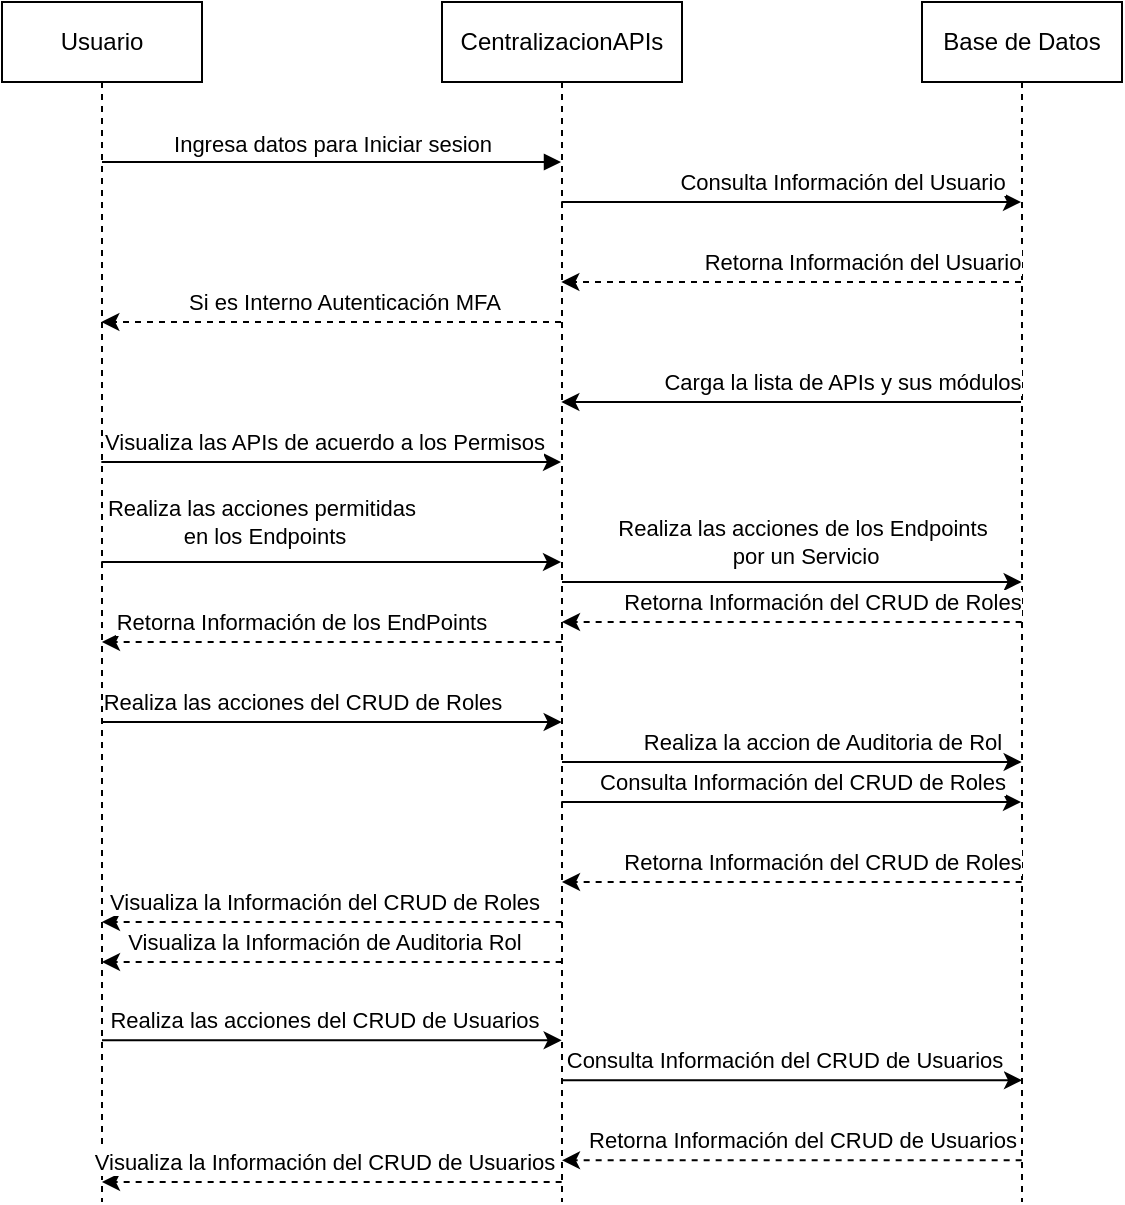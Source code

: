 <mxfile version="26.0.15">
  <diagram name="Page-1" id="2YBvvXClWsGukQMizWep">
    <mxGraphModel dx="1195" dy="615" grid="1" gridSize="10" guides="1" tooltips="1" connect="1" arrows="1" fold="1" page="1" pageScale="1" pageWidth="850" pageHeight="1100" math="0" shadow="0">
      <root>
        <mxCell id="0" />
        <mxCell id="1" parent="0" />
        <mxCell id="aM9ryv3xv72pqoxQDRHE-1" value="Usuario" style="shape=umlLifeline;perimeter=lifelinePerimeter;whiteSpace=wrap;html=1;container=0;dropTarget=0;collapsible=0;recursiveResize=0;outlineConnect=0;portConstraint=eastwest;newEdgeStyle={&quot;edgeStyle&quot;:&quot;elbowEdgeStyle&quot;,&quot;elbow&quot;:&quot;vertical&quot;,&quot;curved&quot;:0,&quot;rounded&quot;:0};" parent="1" vertex="1">
          <mxGeometry x="60" y="40" width="100" height="600" as="geometry" />
        </mxCell>
        <mxCell id="aM9ryv3xv72pqoxQDRHE-5" value="CentralizacionAPIs" style="shape=umlLifeline;perimeter=lifelinePerimeter;whiteSpace=wrap;html=1;container=0;dropTarget=0;collapsible=0;recursiveResize=0;outlineConnect=0;portConstraint=eastwest;newEdgeStyle={&quot;edgeStyle&quot;:&quot;elbowEdgeStyle&quot;,&quot;elbow&quot;:&quot;vertical&quot;,&quot;curved&quot;:0,&quot;rounded&quot;:0};" parent="1" vertex="1">
          <mxGeometry x="280" y="40" width="120" height="600" as="geometry" />
        </mxCell>
        <mxCell id="aM9ryv3xv72pqoxQDRHE-7" value="Ingresa datos para Iniciar sesion" style="html=1;verticalAlign=bottom;endArrow=block;edgeStyle=elbowEdgeStyle;elbow=vertical;curved=0;rounded=0;" parent="1" source="aM9ryv3xv72pqoxQDRHE-1" target="aM9ryv3xv72pqoxQDRHE-5" edge="1">
          <mxGeometry relative="1" as="geometry">
            <mxPoint x="195" y="130" as="sourcePoint" />
            <Array as="points">
              <mxPoint x="180" y="120" />
            </Array>
            <mxPoint as="offset" />
          </mxGeometry>
        </mxCell>
        <mxCell id="1-ScxrHDfQaOla46Kc_9-1" value="Base de Datos" style="shape=umlLifeline;perimeter=lifelinePerimeter;whiteSpace=wrap;html=1;container=0;dropTarget=0;collapsible=0;recursiveResize=0;outlineConnect=0;portConstraint=eastwest;newEdgeStyle={&quot;edgeStyle&quot;:&quot;elbowEdgeStyle&quot;,&quot;elbow&quot;:&quot;vertical&quot;,&quot;curved&quot;:0,&quot;rounded&quot;:0};" parent="1" vertex="1">
          <mxGeometry x="520" y="40" width="100" height="600" as="geometry" />
        </mxCell>
        <mxCell id="1-ScxrHDfQaOla46Kc_9-4" value="" style="endArrow=classic;html=1;rounded=0;" parent="1" edge="1">
          <mxGeometry width="50" height="50" relative="1" as="geometry">
            <mxPoint x="339.667" y="140" as="sourcePoint" />
            <mxPoint x="569.5" y="140" as="targetPoint" />
            <Array as="points">
              <mxPoint x="450" y="140" />
            </Array>
          </mxGeometry>
        </mxCell>
        <mxCell id="1-ScxrHDfQaOla46Kc_9-6" value="Consulta Información del Usuario" style="edgeLabel;html=1;align=center;verticalAlign=middle;resizable=0;points=[];" parent="1-ScxrHDfQaOla46Kc_9-4" vertex="1" connectable="0">
          <mxGeometry x="0.047" y="3" relative="1" as="geometry">
            <mxPoint x="20" y="-7" as="offset" />
          </mxGeometry>
        </mxCell>
        <mxCell id="1-ScxrHDfQaOla46Kc_9-7" value="" style="endArrow=classic;html=1;rounded=0;dashed=1;" parent="1" edge="1">
          <mxGeometry width="50" height="50" relative="1" as="geometry">
            <mxPoint x="569.5" y="180" as="sourcePoint" />
            <mxPoint x="339.667" y="180" as="targetPoint" />
            <Array as="points">
              <mxPoint x="450" y="180" />
            </Array>
          </mxGeometry>
        </mxCell>
        <mxCell id="1-ScxrHDfQaOla46Kc_9-8" value="Retorna Información del Usuario" style="edgeLabel;html=1;align=center;verticalAlign=middle;resizable=0;points=[];" parent="1-ScxrHDfQaOla46Kc_9-7" vertex="1" connectable="0">
          <mxGeometry x="0.236" y="1" relative="1" as="geometry">
            <mxPoint x="62" y="-11" as="offset" />
          </mxGeometry>
        </mxCell>
        <mxCell id="1-ScxrHDfQaOla46Kc_9-9" value="" style="endArrow=classic;html=1;rounded=0;dashed=1;" parent="1" edge="1">
          <mxGeometry width="50" height="50" relative="1" as="geometry">
            <mxPoint x="339.5" y="200" as="sourcePoint" />
            <mxPoint x="109.667" y="200" as="targetPoint" />
            <Array as="points">
              <mxPoint x="220" y="200" />
            </Array>
          </mxGeometry>
        </mxCell>
        <mxCell id="1-ScxrHDfQaOla46Kc_9-11" value="Si es Interno Autenticación MFA" style="edgeLabel;html=1;align=center;verticalAlign=middle;resizable=0;points=[];" parent="1-ScxrHDfQaOla46Kc_9-9" vertex="1" connectable="0">
          <mxGeometry x="-0.054" y="-1" relative="1" as="geometry">
            <mxPoint y="-9" as="offset" />
          </mxGeometry>
        </mxCell>
        <mxCell id="1-ScxrHDfQaOla46Kc_9-15" value="" style="endArrow=classic;html=1;rounded=0;" parent="1" edge="1">
          <mxGeometry width="50" height="50" relative="1" as="geometry">
            <mxPoint x="569.5" y="240" as="sourcePoint" />
            <mxPoint x="339.667" y="240" as="targetPoint" />
          </mxGeometry>
        </mxCell>
        <mxCell id="1-ScxrHDfQaOla46Kc_9-16" value="Carga la lista de APIs y&amp;nbsp;&lt;span style=&quot;background-color: light-dark(#ffffff, var(--ge-dark-color, #121212)); color: light-dark(rgb(0, 0, 0), rgb(255, 255, 255));&quot;&gt;sus módulos&lt;/span&gt;" style="edgeLabel;html=1;align=center;verticalAlign=middle;resizable=0;points=[];" parent="1-ScxrHDfQaOla46Kc_9-15" vertex="1" connectable="0">
          <mxGeometry x="0.17" y="-3" relative="1" as="geometry">
            <mxPoint x="45" y="-7" as="offset" />
          </mxGeometry>
        </mxCell>
        <mxCell id="1-ScxrHDfQaOla46Kc_9-17" value="" style="endArrow=classic;html=1;rounded=0;" parent="1" edge="1">
          <mxGeometry width="50" height="50" relative="1" as="geometry">
            <mxPoint x="109.667" y="270" as="sourcePoint" />
            <mxPoint x="339.5" y="270" as="targetPoint" />
          </mxGeometry>
        </mxCell>
        <mxCell id="1-ScxrHDfQaOla46Kc_9-18" value="Visualiza las APIs de acuerdo a los Permisos" style="edgeLabel;html=1;align=center;verticalAlign=middle;resizable=0;points=[];" parent="1-ScxrHDfQaOla46Kc_9-17" vertex="1" connectable="0">
          <mxGeometry x="-0.033" y="2" relative="1" as="geometry">
            <mxPoint y="-8" as="offset" />
          </mxGeometry>
        </mxCell>
        <mxCell id="1-ScxrHDfQaOla46Kc_9-19" value="" style="endArrow=classic;html=1;rounded=0;" parent="1" edge="1">
          <mxGeometry width="50" height="50" relative="1" as="geometry">
            <mxPoint x="109.667" y="320" as="sourcePoint" />
            <mxPoint x="339.5" y="320" as="targetPoint" />
          </mxGeometry>
        </mxCell>
        <mxCell id="1-ScxrHDfQaOla46Kc_9-20" value="Realiza las acciones permitidas&amp;nbsp;&lt;div&gt;en los Endpoints&lt;/div&gt;" style="edgeLabel;html=1;align=center;verticalAlign=middle;resizable=0;points=[];" parent="1-ScxrHDfQaOla46Kc_9-19" vertex="1" connectable="0">
          <mxGeometry x="-0.033" y="2" relative="1" as="geometry">
            <mxPoint x="-30" y="-18" as="offset" />
          </mxGeometry>
        </mxCell>
        <mxCell id="1-ScxrHDfQaOla46Kc_9-22" value="" style="endArrow=classic;html=1;rounded=0;" parent="1" edge="1">
          <mxGeometry width="50" height="50" relative="1" as="geometry">
            <mxPoint x="109.997" y="400" as="sourcePoint" />
            <mxPoint x="339.83" y="400" as="targetPoint" />
          </mxGeometry>
        </mxCell>
        <mxCell id="1-ScxrHDfQaOla46Kc_9-23" value="Realiza las acciones del CRUD de Roles" style="edgeLabel;html=1;align=center;verticalAlign=middle;resizable=0;points=[];" parent="1-ScxrHDfQaOla46Kc_9-22" vertex="1" connectable="0">
          <mxGeometry x="-0.033" y="2" relative="1" as="geometry">
            <mxPoint x="-11" y="-8" as="offset" />
          </mxGeometry>
        </mxCell>
        <mxCell id="1-ScxrHDfQaOla46Kc_9-24" value="" style="endArrow=classic;html=1;rounded=0;" parent="1" edge="1">
          <mxGeometry width="50" height="50" relative="1" as="geometry">
            <mxPoint x="339.667" y="440" as="sourcePoint" />
            <mxPoint x="569.5" y="440" as="targetPoint" />
            <Array as="points">
              <mxPoint x="450.33" y="440" />
            </Array>
          </mxGeometry>
        </mxCell>
        <mxCell id="1-ScxrHDfQaOla46Kc_9-25" value="Consulta Información del CRUD de Roles" style="edgeLabel;html=1;align=center;verticalAlign=middle;resizable=0;points=[];" parent="1-ScxrHDfQaOla46Kc_9-24" vertex="1" connectable="0">
          <mxGeometry x="0.047" y="3" relative="1" as="geometry">
            <mxPoint y="-7" as="offset" />
          </mxGeometry>
        </mxCell>
        <mxCell id="1-ScxrHDfQaOla46Kc_9-26" value="" style="endArrow=classic;html=1;rounded=0;dashed=1;" parent="1" edge="1">
          <mxGeometry width="50" height="50" relative="1" as="geometry">
            <mxPoint x="569.83" y="480" as="sourcePoint" />
            <mxPoint x="339.997" y="480" as="targetPoint" />
            <Array as="points">
              <mxPoint x="450.33" y="480" />
            </Array>
          </mxGeometry>
        </mxCell>
        <mxCell id="1-ScxrHDfQaOla46Kc_9-27" value="Retorna Información del CRUD de Roles" style="edgeLabel;html=1;align=center;verticalAlign=middle;resizable=0;points=[];" parent="1-ScxrHDfQaOla46Kc_9-26" vertex="1" connectable="0">
          <mxGeometry x="0.236" y="1" relative="1" as="geometry">
            <mxPoint x="42" y="-11" as="offset" />
          </mxGeometry>
        </mxCell>
        <mxCell id="1-ScxrHDfQaOla46Kc_9-28" value="" style="endArrow=classic;html=1;rounded=0;dashed=1;" parent="1" edge="1">
          <mxGeometry width="50" height="50" relative="1" as="geometry">
            <mxPoint x="339.83" y="500.0" as="sourcePoint" />
            <mxPoint x="109.997" y="500.0" as="targetPoint" />
            <Array as="points">
              <mxPoint x="220.33" y="500.0" />
            </Array>
          </mxGeometry>
        </mxCell>
        <mxCell id="1-ScxrHDfQaOla46Kc_9-29" value="Visualiza la Información del CRUD de Roles" style="edgeLabel;html=1;align=center;verticalAlign=middle;resizable=0;points=[];" parent="1-ScxrHDfQaOla46Kc_9-28" vertex="1" connectable="0">
          <mxGeometry x="-0.054" y="-1" relative="1" as="geometry">
            <mxPoint x="-11" y="-9" as="offset" />
          </mxGeometry>
        </mxCell>
        <mxCell id="1-ScxrHDfQaOla46Kc_9-30" value="" style="endArrow=classic;html=1;rounded=0;" parent="1" edge="1">
          <mxGeometry width="50" height="50" relative="1" as="geometry">
            <mxPoint x="109.997" y="559.17" as="sourcePoint" />
            <mxPoint x="339.83" y="559.17" as="targetPoint" />
          </mxGeometry>
        </mxCell>
        <mxCell id="1-ScxrHDfQaOla46Kc_9-31" value="Realiza las acciones del CRUD de Usuarios" style="edgeLabel;html=1;align=center;verticalAlign=middle;resizable=0;points=[];" parent="1-ScxrHDfQaOla46Kc_9-30" vertex="1" connectable="0">
          <mxGeometry x="-0.033" y="2" relative="1" as="geometry">
            <mxPoint y="-8" as="offset" />
          </mxGeometry>
        </mxCell>
        <mxCell id="1-ScxrHDfQaOla46Kc_9-32" value="" style="endArrow=classic;html=1;rounded=0;" parent="1" edge="1">
          <mxGeometry width="50" height="50" relative="1" as="geometry">
            <mxPoint x="340" y="579.17" as="sourcePoint" />
            <mxPoint x="570" y="579.17" as="targetPoint" />
            <Array as="points">
              <mxPoint x="450.33" y="579.17" />
            </Array>
          </mxGeometry>
        </mxCell>
        <mxCell id="1-ScxrHDfQaOla46Kc_9-33" value="Consulta Información del CRUD de Usuarios" style="edgeLabel;html=1;align=center;verticalAlign=middle;resizable=0;points=[];" parent="1-ScxrHDfQaOla46Kc_9-32" vertex="1" connectable="0">
          <mxGeometry x="0.047" y="3" relative="1" as="geometry">
            <mxPoint x="-10" y="-7" as="offset" />
          </mxGeometry>
        </mxCell>
        <mxCell id="1-ScxrHDfQaOla46Kc_9-34" value="" style="endArrow=classic;html=1;rounded=0;dashed=1;" parent="1" edge="1">
          <mxGeometry width="50" height="50" relative="1" as="geometry">
            <mxPoint x="569.83" y="619.17" as="sourcePoint" />
            <mxPoint x="339.997" y="619.17" as="targetPoint" />
            <Array as="points">
              <mxPoint x="450.33" y="619.17" />
            </Array>
          </mxGeometry>
        </mxCell>
        <mxCell id="1-ScxrHDfQaOla46Kc_9-35" value="Retorna Información del CRUD de Usuarios" style="edgeLabel;html=1;align=center;verticalAlign=middle;resizable=0;points=[];" parent="1-ScxrHDfQaOla46Kc_9-34" vertex="1" connectable="0">
          <mxGeometry x="0.236" y="1" relative="1" as="geometry">
            <mxPoint x="32" y="-11" as="offset" />
          </mxGeometry>
        </mxCell>
        <mxCell id="1-ScxrHDfQaOla46Kc_9-37" value="" style="endArrow=classic;html=1;rounded=0;dashed=1;" parent="1" edge="1">
          <mxGeometry width="50" height="50" relative="1" as="geometry">
            <mxPoint x="339.83" y="630" as="sourcePoint" />
            <mxPoint x="109.997" y="630" as="targetPoint" />
            <Array as="points">
              <mxPoint x="220.33" y="630" />
            </Array>
          </mxGeometry>
        </mxCell>
        <mxCell id="1-ScxrHDfQaOla46Kc_9-38" value="Visualiza la Información del CRUD de Usuarios" style="edgeLabel;html=1;align=center;verticalAlign=middle;resizable=0;points=[];" parent="1-ScxrHDfQaOla46Kc_9-37" vertex="1" connectable="0">
          <mxGeometry x="-0.054" y="-1" relative="1" as="geometry">
            <mxPoint x="-11" y="-9" as="offset" />
          </mxGeometry>
        </mxCell>
        <mxCell id="1-ScxrHDfQaOla46Kc_9-39" value="" style="endArrow=classic;html=1;rounded=0;dashed=1;" parent="1" edge="1">
          <mxGeometry width="50" height="50" relative="1" as="geometry">
            <mxPoint x="339.83" y="360" as="sourcePoint" />
            <mxPoint x="109.997" y="360" as="targetPoint" />
            <Array as="points">
              <mxPoint x="220.33" y="360" />
            </Array>
          </mxGeometry>
        </mxCell>
        <mxCell id="1-ScxrHDfQaOla46Kc_9-40" value="Retorna Información de los&amp;nbsp;&lt;span style=&quot;background-color: light-dark(#ffffff, var(--ge-dark-color, #121212)); color: light-dark(rgb(0, 0, 0), rgb(255, 255, 255));&quot;&gt;EndPoints&amp;nbsp;&lt;/span&gt;" style="edgeLabel;html=1;align=center;verticalAlign=middle;resizable=0;points=[];" parent="1-ScxrHDfQaOla46Kc_9-39" vertex="1" connectable="0">
          <mxGeometry x="-0.054" y="-1" relative="1" as="geometry">
            <mxPoint x="-21" y="-9" as="offset" />
          </mxGeometry>
        </mxCell>
        <mxCell id="sU1jEntOXJiRWSgL5Oum-1" value="" style="endArrow=classic;html=1;rounded=0;" edge="1" parent="1">
          <mxGeometry width="50" height="50" relative="1" as="geometry">
            <mxPoint x="339.997" y="420" as="sourcePoint" />
            <mxPoint x="569.83" y="420" as="targetPoint" />
          </mxGeometry>
        </mxCell>
        <mxCell id="sU1jEntOXJiRWSgL5Oum-2" value="Realiza la accion de Auditoria de Rol" style="edgeLabel;html=1;align=center;verticalAlign=middle;resizable=0;points=[];" vertex="1" connectable="0" parent="sU1jEntOXJiRWSgL5Oum-1">
          <mxGeometry x="-0.033" y="2" relative="1" as="geometry">
            <mxPoint x="19" y="-8" as="offset" />
          </mxGeometry>
        </mxCell>
        <mxCell id="sU1jEntOXJiRWSgL5Oum-5" value="" style="endArrow=classic;html=1;rounded=0;dashed=1;" edge="1" parent="1">
          <mxGeometry width="50" height="50" relative="1" as="geometry">
            <mxPoint x="339.83" y="520" as="sourcePoint" />
            <mxPoint x="109.997" y="520" as="targetPoint" />
            <Array as="points">
              <mxPoint x="220.33" y="520" />
            </Array>
          </mxGeometry>
        </mxCell>
        <mxCell id="sU1jEntOXJiRWSgL5Oum-6" value="Visualiza la Información de Auditoria Rol" style="edgeLabel;html=1;align=center;verticalAlign=middle;resizable=0;points=[];" vertex="1" connectable="0" parent="sU1jEntOXJiRWSgL5Oum-5">
          <mxGeometry x="-0.054" y="-1" relative="1" as="geometry">
            <mxPoint x="-11" y="-9" as="offset" />
          </mxGeometry>
        </mxCell>
        <mxCell id="sU1jEntOXJiRWSgL5Oum-7" value="" style="endArrow=classic;html=1;rounded=0;" edge="1" parent="1">
          <mxGeometry width="50" height="50" relative="1" as="geometry">
            <mxPoint x="339.997" y="330" as="sourcePoint" />
            <mxPoint x="569.83" y="330" as="targetPoint" />
          </mxGeometry>
        </mxCell>
        <mxCell id="sU1jEntOXJiRWSgL5Oum-8" value="Realiza las acciones&amp;nbsp;&lt;span style=&quot;background-color: light-dark(#ffffff, var(--ge-dark-color, #121212)); color: light-dark(rgb(0, 0, 0), rgb(255, 255, 255));&quot;&gt;de los Endpoints&lt;/span&gt;&lt;div&gt;&lt;span style=&quot;background-color: light-dark(#ffffff, var(--ge-dark-color, #121212)); color: light-dark(rgb(0, 0, 0), rgb(255, 255, 255));&quot;&gt;&amp;nbsp;por un Servicio&lt;/span&gt;&lt;/div&gt;" style="edgeLabel;html=1;align=center;verticalAlign=middle;resizable=0;points=[];" vertex="1" connectable="0" parent="sU1jEntOXJiRWSgL5Oum-7">
          <mxGeometry x="-0.033" y="2" relative="1" as="geometry">
            <mxPoint x="9" y="-18" as="offset" />
          </mxGeometry>
        </mxCell>
        <mxCell id="sU1jEntOXJiRWSgL5Oum-9" value="" style="endArrow=classic;html=1;rounded=0;dashed=1;" edge="1" parent="1">
          <mxGeometry width="50" height="50" relative="1" as="geometry">
            <mxPoint x="569.83" y="350" as="sourcePoint" />
            <mxPoint x="339.997" y="350" as="targetPoint" />
            <Array as="points">
              <mxPoint x="450.33" y="350" />
            </Array>
          </mxGeometry>
        </mxCell>
        <mxCell id="sU1jEntOXJiRWSgL5Oum-10" value="Retorna Información del CRUD de Roles" style="edgeLabel;html=1;align=center;verticalAlign=middle;resizable=0;points=[];" vertex="1" connectable="0" parent="sU1jEntOXJiRWSgL5Oum-9">
          <mxGeometry x="0.236" y="1" relative="1" as="geometry">
            <mxPoint x="42" y="-11" as="offset" />
          </mxGeometry>
        </mxCell>
      </root>
    </mxGraphModel>
  </diagram>
</mxfile>

